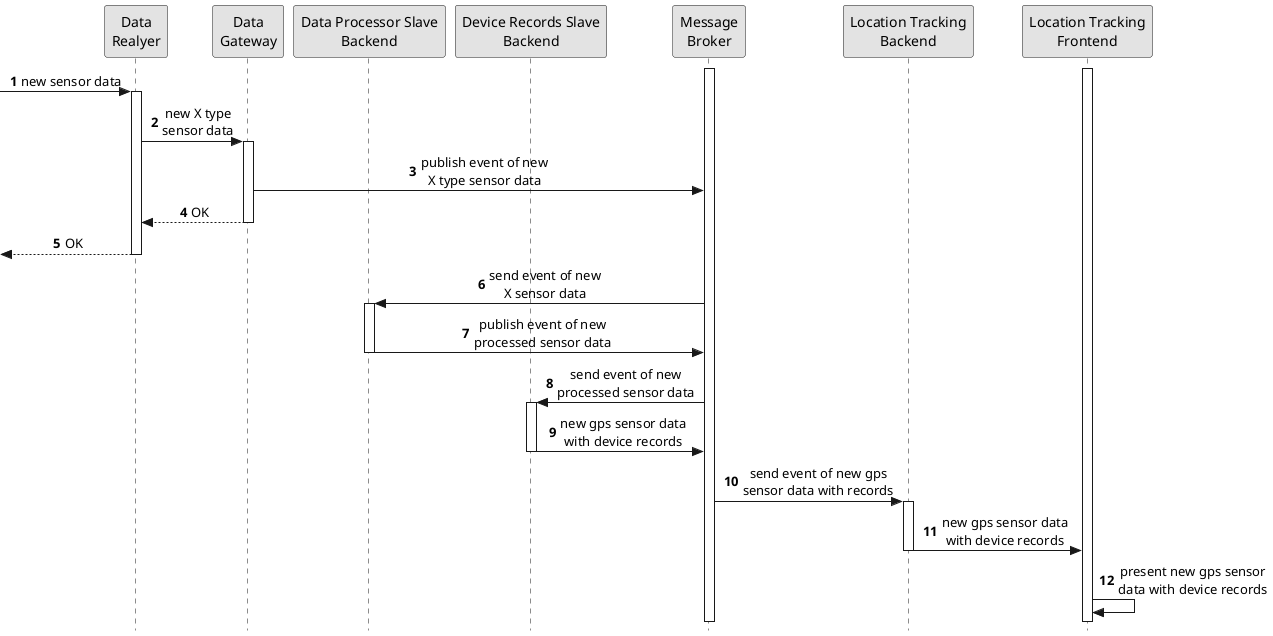 @startuml process-view-level2-uc01

skinparam Monochrome true
skinparam sequenceMessageAlign center
skinparam style strictuml
hide unlinked

autonumber 1

participant "Data\nRealyer" as DG
participant "Data\nGateway" as SDDG
participant "Data Processor Slave\nBackend" as DPSB
participant "Device Records Slave\nBackend" as DRSB
participant "Message\nBroker" as MB
participant "Location Tracking\nBackend" as LTB
participant "Location Tracking\nFrontend" as LTF

activate MB
activate LTF

-> DG : new sensor data
activate DG

DG -> SDDG : new X type\nsensor data
activate SDDG

SDDG -> MB : publish event of new\nX type sensor data

DG <-- SDDG : OK
deactivate SDDG

<-- DG : OK
deactivate DG

MB -> DPSB : send event of new\nX sensor data
activate DPSB

DPSB -> MB : publish event of new\nprocessed sensor data
deactivate DPSB

MB -> DRSB : send event of new\nprocessed sensor data
activate DRSB

DRSB -> MB : new gps sensor data\nwith device records
deactivate DRSB

MB -> LTB : send event of new gps\nsensor data with records
activate LTB

LTB -> LTF : new gps sensor data\nwith device records
deactivate LTB
LTF -> LTF : present new gps sensor\ndata with device records

@enduml
